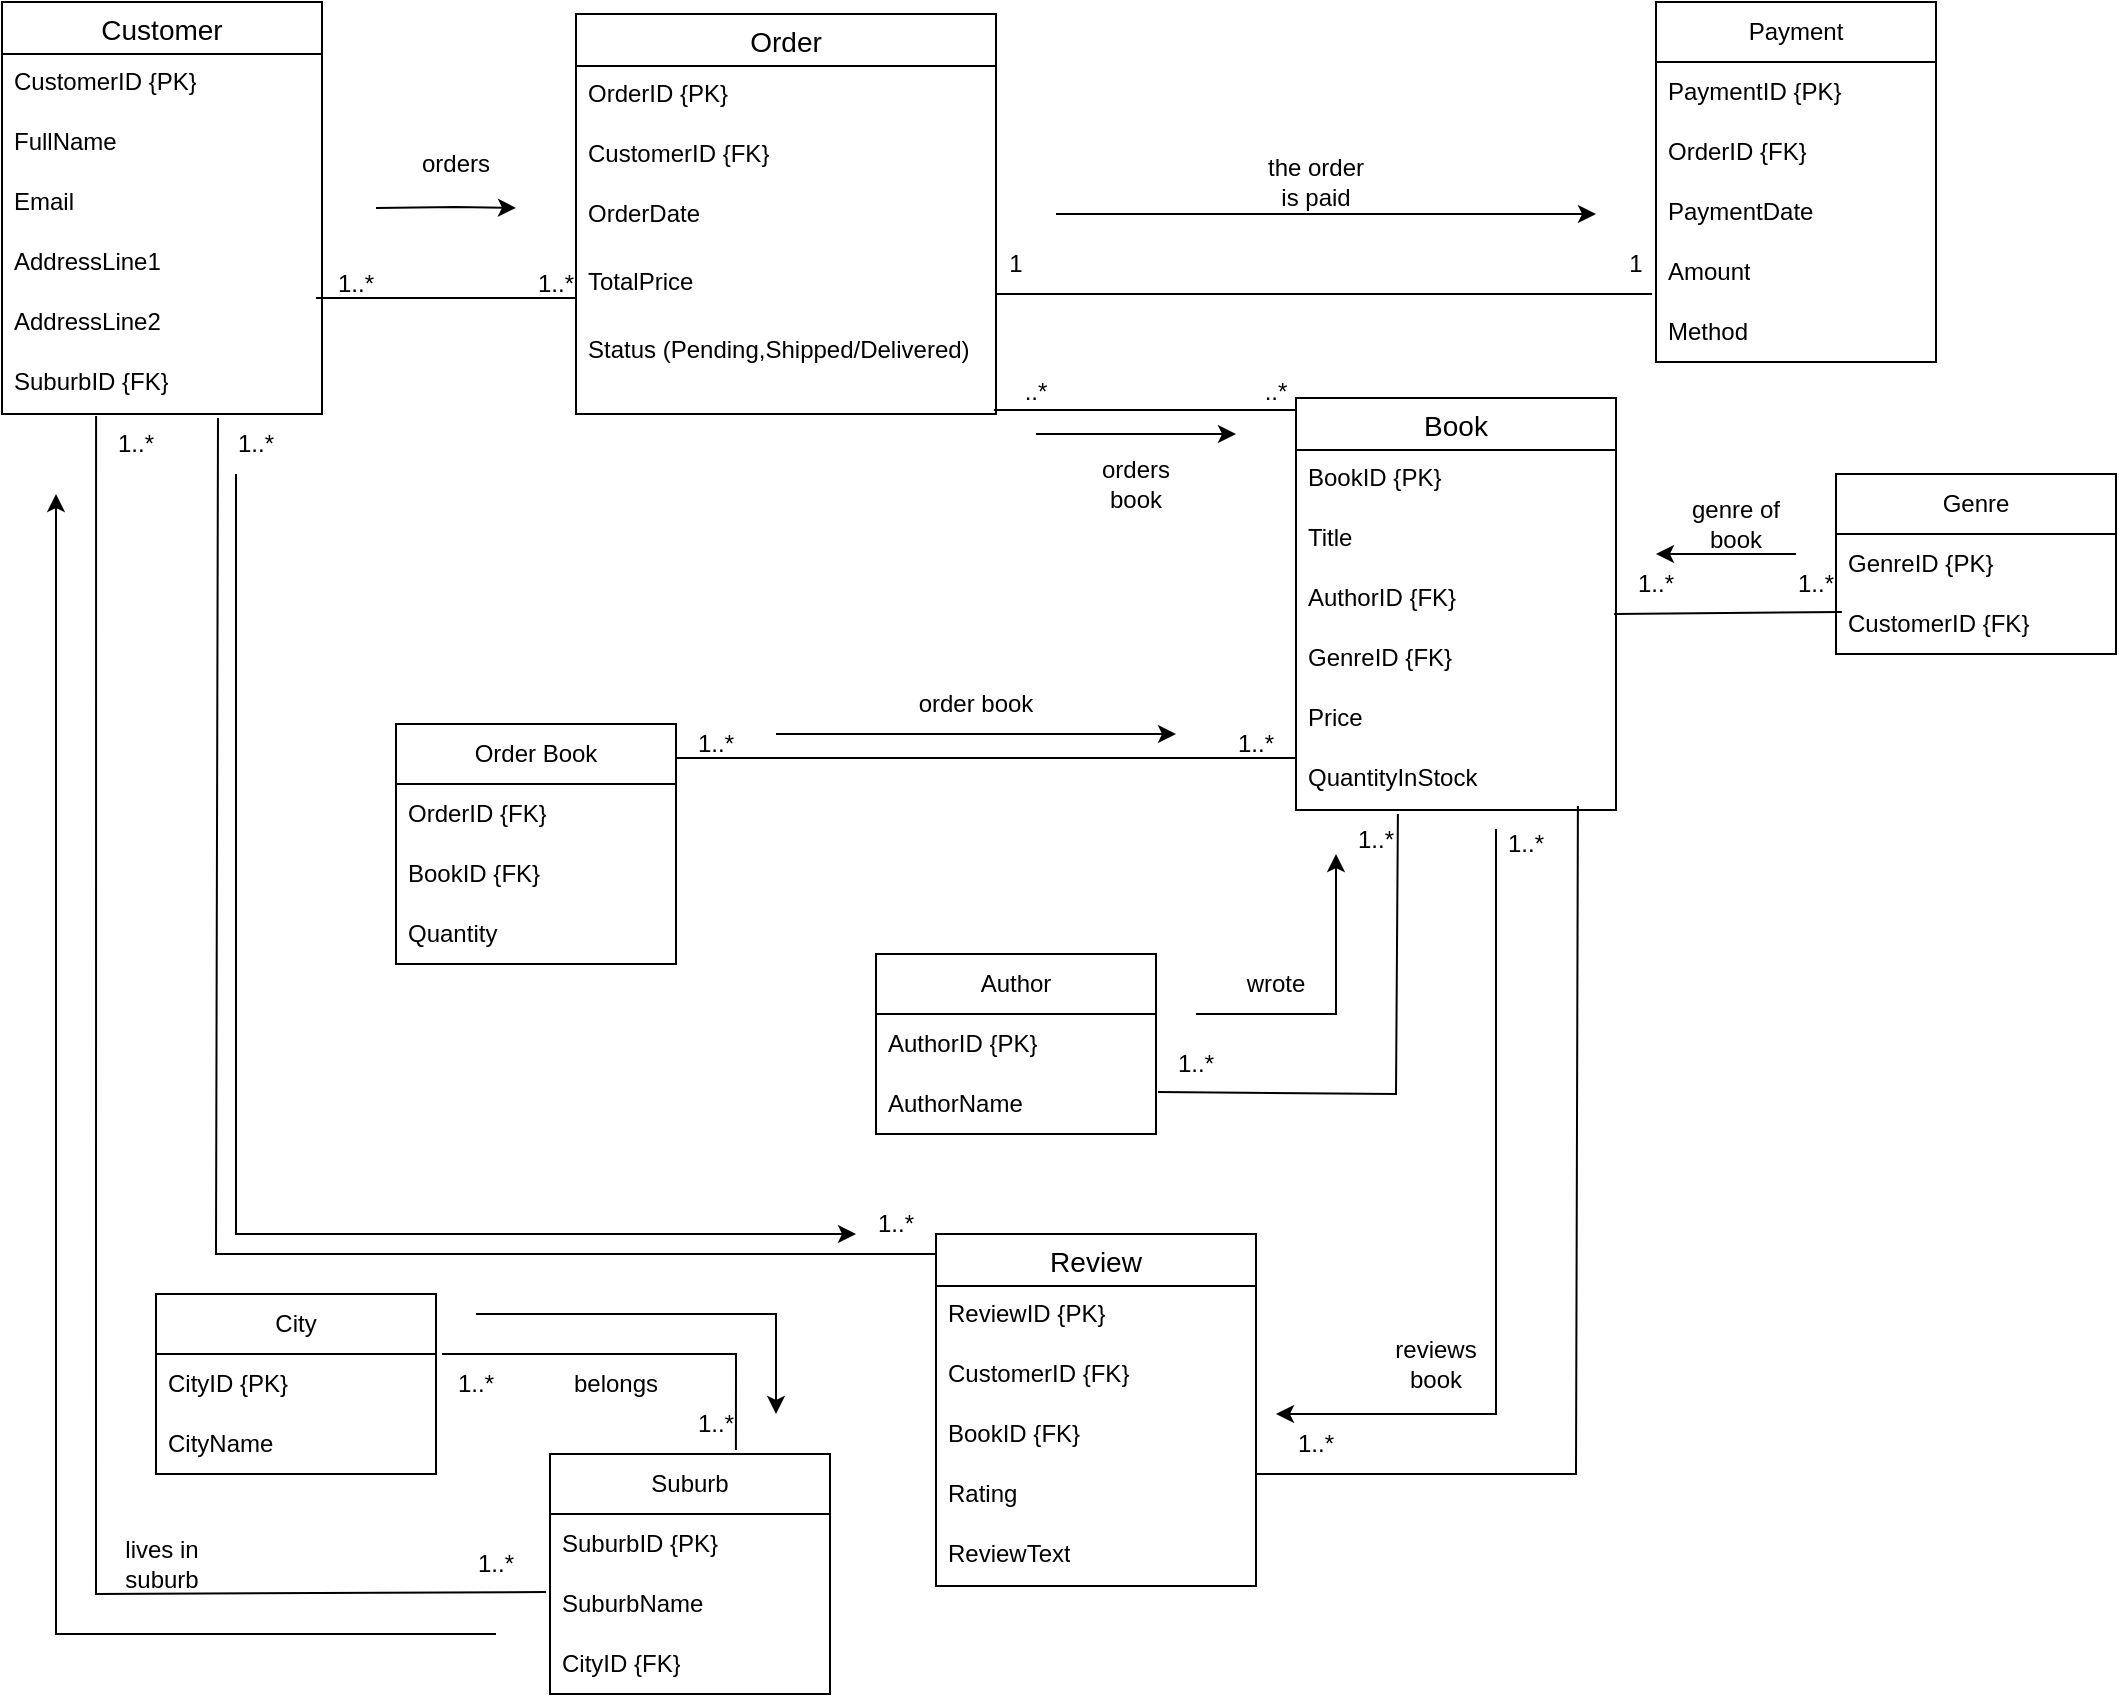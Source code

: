 <mxfile version="28.1.1">
  <diagram name="Page-1" id="CIxyzyIiB26bGik_g8cE">
    <mxGraphModel dx="1655" dy="617" grid="1" gridSize="10" guides="1" tooltips="1" connect="1" arrows="1" fold="1" page="1" pageScale="1" pageWidth="827" pageHeight="1169" math="0" shadow="0">
      <root>
        <mxCell id="0" />
        <mxCell id="1" parent="0" />
        <mxCell id="L3nYoLrdXufPc5hkxg8h-81" value="orders" style="text;html=1;align=center;verticalAlign=middle;whiteSpace=wrap;rounded=0;" parent="1" vertex="1">
          <mxGeometry x="-630" y="80" width="60" height="30" as="geometry" />
        </mxCell>
        <mxCell id="L3nYoLrdXufPc5hkxg8h-103" value="Customer" style="swimlane;fontStyle=0;childLayout=stackLayout;horizontal=1;startSize=26;horizontalStack=0;resizeParent=1;resizeParentMax=0;resizeLast=0;collapsible=1;marginBottom=0;align=center;fontSize=14;" parent="1" vertex="1">
          <mxGeometry x="-827" y="14" width="160" height="206" as="geometry" />
        </mxCell>
        <mxCell id="L3nYoLrdXufPc5hkxg8h-104" value="CustomerID {PK}" style="text;strokeColor=none;fillColor=none;spacingLeft=4;spacingRight=4;overflow=hidden;rotatable=0;points=[[0,0.5],[1,0.5]];portConstraint=eastwest;fontSize=12;whiteSpace=wrap;html=1;" parent="L3nYoLrdXufPc5hkxg8h-103" vertex="1">
          <mxGeometry y="26" width="160" height="30" as="geometry" />
        </mxCell>
        <mxCell id="L3nYoLrdXufPc5hkxg8h-105" value="FullName" style="text;strokeColor=none;fillColor=none;spacingLeft=4;spacingRight=4;overflow=hidden;rotatable=0;points=[[0,0.5],[1,0.5]];portConstraint=eastwest;fontSize=12;whiteSpace=wrap;html=1;" parent="L3nYoLrdXufPc5hkxg8h-103" vertex="1">
          <mxGeometry y="56" width="160" height="30" as="geometry" />
        </mxCell>
        <mxCell id="L3nYoLrdXufPc5hkxg8h-106" value="Email" style="text;strokeColor=none;fillColor=none;spacingLeft=4;spacingRight=4;overflow=hidden;rotatable=0;points=[[0,0.5],[1,0.5]];portConstraint=eastwest;fontSize=12;whiteSpace=wrap;html=1;" parent="L3nYoLrdXufPc5hkxg8h-103" vertex="1">
          <mxGeometry y="86" width="160" height="30" as="geometry" />
        </mxCell>
        <mxCell id="L3nYoLrdXufPc5hkxg8h-107" value="AddressLine1" style="text;strokeColor=none;fillColor=none;spacingLeft=4;spacingRight=4;overflow=hidden;rotatable=0;points=[[0,0.5],[1,0.5]];portConstraint=eastwest;fontSize=12;whiteSpace=wrap;html=1;" parent="L3nYoLrdXufPc5hkxg8h-103" vertex="1">
          <mxGeometry y="116" width="160" height="30" as="geometry" />
        </mxCell>
        <mxCell id="L3nYoLrdXufPc5hkxg8h-108" value="AddressLine2" style="text;strokeColor=none;fillColor=none;spacingLeft=4;spacingRight=4;overflow=hidden;rotatable=0;points=[[0,0.5],[1,0.5]];portConstraint=eastwest;fontSize=12;whiteSpace=wrap;html=1;" parent="L3nYoLrdXufPc5hkxg8h-103" vertex="1">
          <mxGeometry y="146" width="160" height="30" as="geometry" />
        </mxCell>
        <mxCell id="L3nYoLrdXufPc5hkxg8h-109" value="SuburbID {FK}" style="text;strokeColor=none;fillColor=none;spacingLeft=4;spacingRight=4;overflow=hidden;rotatable=0;points=[[0,0.5],[1,0.5]];portConstraint=eastwest;fontSize=12;whiteSpace=wrap;html=1;" parent="L3nYoLrdXufPc5hkxg8h-103" vertex="1">
          <mxGeometry y="176" width="160" height="30" as="geometry" />
        </mxCell>
        <mxCell id="L3nYoLrdXufPc5hkxg8h-112" value="Order" style="swimlane;fontStyle=0;childLayout=stackLayout;horizontal=1;startSize=26;horizontalStack=0;resizeParent=1;resizeParentMax=0;resizeLast=0;collapsible=1;marginBottom=0;align=center;fontSize=14;" parent="1" vertex="1">
          <mxGeometry x="-540" y="20" width="210" height="200" as="geometry" />
        </mxCell>
        <mxCell id="L3nYoLrdXufPc5hkxg8h-113" value="OrderID {PK}" style="text;strokeColor=none;fillColor=none;spacingLeft=4;spacingRight=4;overflow=hidden;rotatable=0;points=[[0,0.5],[1,0.5]];portConstraint=eastwest;fontSize=12;whiteSpace=wrap;html=1;" parent="L3nYoLrdXufPc5hkxg8h-112" vertex="1">
          <mxGeometry y="26" width="210" height="30" as="geometry" />
        </mxCell>
        <mxCell id="L3nYoLrdXufPc5hkxg8h-114" value="CustomerID {FK}" style="text;strokeColor=none;fillColor=none;spacingLeft=4;spacingRight=4;overflow=hidden;rotatable=0;points=[[0,0.5],[1,0.5]];portConstraint=eastwest;fontSize=12;whiteSpace=wrap;html=1;" parent="L3nYoLrdXufPc5hkxg8h-112" vertex="1">
          <mxGeometry y="56" width="210" height="30" as="geometry" />
        </mxCell>
        <mxCell id="L3nYoLrdXufPc5hkxg8h-115" value="OrderDate" style="text;strokeColor=none;fillColor=none;spacingLeft=4;spacingRight=4;overflow=hidden;rotatable=0;points=[[0,0.5],[1,0.5]];portConstraint=eastwest;fontSize=12;whiteSpace=wrap;html=1;" parent="L3nYoLrdXufPc5hkxg8h-112" vertex="1">
          <mxGeometry y="86" width="210" height="34" as="geometry" />
        </mxCell>
        <mxCell id="L3nYoLrdXufPc5hkxg8h-120" value="TotalPrice" style="text;strokeColor=none;fillColor=none;spacingLeft=4;spacingRight=4;overflow=hidden;rotatable=0;points=[[0,0.5],[1,0.5]];portConstraint=eastwest;fontSize=12;whiteSpace=wrap;html=1;" parent="L3nYoLrdXufPc5hkxg8h-112" vertex="1">
          <mxGeometry y="120" width="210" height="34" as="geometry" />
        </mxCell>
        <mxCell id="L3nYoLrdXufPc5hkxg8h-121" value="Status (Pending,Shipped/Delivered)" style="text;strokeColor=none;fillColor=none;spacingLeft=4;spacingRight=4;overflow=hidden;rotatable=0;points=[[0,0.5],[1,0.5]];portConstraint=eastwest;fontSize=12;whiteSpace=wrap;html=1;" parent="L3nYoLrdXufPc5hkxg8h-112" vertex="1">
          <mxGeometry y="154" width="210" height="46" as="geometry" />
        </mxCell>
        <mxCell id="L3nYoLrdXufPc5hkxg8h-130" value="Review" style="swimlane;fontStyle=0;childLayout=stackLayout;horizontal=1;startSize=26;horizontalStack=0;resizeParent=1;resizeParentMax=0;resizeLast=0;collapsible=1;marginBottom=0;align=center;fontSize=14;" parent="1" vertex="1">
          <mxGeometry x="-360" y="630" width="160" height="176" as="geometry" />
        </mxCell>
        <mxCell id="L3nYoLrdXufPc5hkxg8h-131" value="ReviewID {PK}" style="text;strokeColor=none;fillColor=none;spacingLeft=4;spacingRight=4;overflow=hidden;rotatable=0;points=[[0,0.5],[1,0.5]];portConstraint=eastwest;fontSize=12;whiteSpace=wrap;html=1;" parent="L3nYoLrdXufPc5hkxg8h-130" vertex="1">
          <mxGeometry y="26" width="160" height="30" as="geometry" />
        </mxCell>
        <mxCell id="L3nYoLrdXufPc5hkxg8h-132" value="CustomerID {FK}" style="text;strokeColor=none;fillColor=none;spacingLeft=4;spacingRight=4;overflow=hidden;rotatable=0;points=[[0,0.5],[1,0.5]];portConstraint=eastwest;fontSize=12;whiteSpace=wrap;html=1;" parent="L3nYoLrdXufPc5hkxg8h-130" vertex="1">
          <mxGeometry y="56" width="160" height="30" as="geometry" />
        </mxCell>
        <mxCell id="L3nYoLrdXufPc5hkxg8h-133" value="BookID {FK}" style="text;strokeColor=none;fillColor=none;spacingLeft=4;spacingRight=4;overflow=hidden;rotatable=0;points=[[0,0.5],[1,0.5]];portConstraint=eastwest;fontSize=12;whiteSpace=wrap;html=1;" parent="L3nYoLrdXufPc5hkxg8h-130" vertex="1">
          <mxGeometry y="86" width="160" height="30" as="geometry" />
        </mxCell>
        <mxCell id="L3nYoLrdXufPc5hkxg8h-134" value="Rating" style="text;strokeColor=none;fillColor=none;spacingLeft=4;spacingRight=4;overflow=hidden;rotatable=0;points=[[0,0.5],[1,0.5]];portConstraint=eastwest;fontSize=12;whiteSpace=wrap;html=1;" parent="L3nYoLrdXufPc5hkxg8h-130" vertex="1">
          <mxGeometry y="116" width="160" height="30" as="geometry" />
        </mxCell>
        <mxCell id="L3nYoLrdXufPc5hkxg8h-135" value="ReviewText" style="text;strokeColor=none;fillColor=none;spacingLeft=4;spacingRight=4;overflow=hidden;rotatable=0;points=[[0,0.5],[1,0.5]];portConstraint=eastwest;fontSize=12;whiteSpace=wrap;html=1;" parent="L3nYoLrdXufPc5hkxg8h-130" vertex="1">
          <mxGeometry y="146" width="160" height="30" as="geometry" />
        </mxCell>
        <mxCell id="L3nYoLrdXufPc5hkxg8h-136" value="Book" style="swimlane;fontStyle=0;childLayout=stackLayout;horizontal=1;startSize=26;horizontalStack=0;resizeParent=1;resizeParentMax=0;resizeLast=0;collapsible=1;marginBottom=0;align=center;fontSize=14;" parent="1" vertex="1">
          <mxGeometry x="-180" y="212" width="160" height="206" as="geometry" />
        </mxCell>
        <mxCell id="L3nYoLrdXufPc5hkxg8h-137" value="BookID {PK}" style="text;strokeColor=none;fillColor=none;spacingLeft=4;spacingRight=4;overflow=hidden;rotatable=0;points=[[0,0.5],[1,0.5]];portConstraint=eastwest;fontSize=12;whiteSpace=wrap;html=1;" parent="L3nYoLrdXufPc5hkxg8h-136" vertex="1">
          <mxGeometry y="26" width="160" height="30" as="geometry" />
        </mxCell>
        <mxCell id="L3nYoLrdXufPc5hkxg8h-138" value="Title" style="text;strokeColor=none;fillColor=none;spacingLeft=4;spacingRight=4;overflow=hidden;rotatable=0;points=[[0,0.5],[1,0.5]];portConstraint=eastwest;fontSize=12;whiteSpace=wrap;html=1;" parent="L3nYoLrdXufPc5hkxg8h-136" vertex="1">
          <mxGeometry y="56" width="160" height="30" as="geometry" />
        </mxCell>
        <mxCell id="L3nYoLrdXufPc5hkxg8h-139" value="AuthorID {FK}" style="text;strokeColor=none;fillColor=none;spacingLeft=4;spacingRight=4;overflow=hidden;rotatable=0;points=[[0,0.5],[1,0.5]];portConstraint=eastwest;fontSize=12;whiteSpace=wrap;html=1;" parent="L3nYoLrdXufPc5hkxg8h-136" vertex="1">
          <mxGeometry y="86" width="160" height="30" as="geometry" />
        </mxCell>
        <mxCell id="L3nYoLrdXufPc5hkxg8h-140" value="GenreID {FK}" style="text;strokeColor=none;fillColor=none;spacingLeft=4;spacingRight=4;overflow=hidden;rotatable=0;points=[[0,0.5],[1,0.5]];portConstraint=eastwest;fontSize=12;whiteSpace=wrap;html=1;" parent="L3nYoLrdXufPc5hkxg8h-136" vertex="1">
          <mxGeometry y="116" width="160" height="30" as="geometry" />
        </mxCell>
        <mxCell id="L3nYoLrdXufPc5hkxg8h-141" value="Price" style="text;strokeColor=none;fillColor=none;spacingLeft=4;spacingRight=4;overflow=hidden;rotatable=0;points=[[0,0.5],[1,0.5]];portConstraint=eastwest;fontSize=12;whiteSpace=wrap;html=1;" parent="L3nYoLrdXufPc5hkxg8h-136" vertex="1">
          <mxGeometry y="146" width="160" height="30" as="geometry" />
        </mxCell>
        <mxCell id="L3nYoLrdXufPc5hkxg8h-142" value="QuantityInStock" style="text;strokeColor=none;fillColor=none;spacingLeft=4;spacingRight=4;overflow=hidden;rotatable=0;points=[[0,0.5],[1,0.5]];portConstraint=eastwest;fontSize=12;whiteSpace=wrap;html=1;" parent="L3nYoLrdXufPc5hkxg8h-136" vertex="1">
          <mxGeometry y="176" width="160" height="30" as="geometry" />
        </mxCell>
        <mxCell id="L3nYoLrdXufPc5hkxg8h-145" value="Author" style="swimlane;fontStyle=0;childLayout=stackLayout;horizontal=1;startSize=30;horizontalStack=0;resizeParent=1;resizeParentMax=0;resizeLast=0;collapsible=1;marginBottom=0;whiteSpace=wrap;html=1;" parent="1" vertex="1">
          <mxGeometry x="-390" y="490" width="140" height="90" as="geometry" />
        </mxCell>
        <mxCell id="L3nYoLrdXufPc5hkxg8h-146" value="AuthorID {PK}" style="text;strokeColor=none;fillColor=none;align=left;verticalAlign=middle;spacingLeft=4;spacingRight=4;overflow=hidden;points=[[0,0.5],[1,0.5]];portConstraint=eastwest;rotatable=0;whiteSpace=wrap;html=1;" parent="L3nYoLrdXufPc5hkxg8h-145" vertex="1">
          <mxGeometry y="30" width="140" height="30" as="geometry" />
        </mxCell>
        <mxCell id="L3nYoLrdXufPc5hkxg8h-147" value="AuthorName" style="text;strokeColor=none;fillColor=none;align=left;verticalAlign=middle;spacingLeft=4;spacingRight=4;overflow=hidden;points=[[0,0.5],[1,0.5]];portConstraint=eastwest;rotatable=0;whiteSpace=wrap;html=1;" parent="L3nYoLrdXufPc5hkxg8h-145" vertex="1">
          <mxGeometry y="60" width="140" height="30" as="geometry" />
        </mxCell>
        <mxCell id="L3nYoLrdXufPc5hkxg8h-149" value="" style="endArrow=classic;html=1;rounded=0;" parent="1" edge="1">
          <mxGeometry width="50" height="50" relative="1" as="geometry">
            <mxPoint x="-230" y="520" as="sourcePoint" />
            <mxPoint x="-160" y="440" as="targetPoint" />
            <Array as="points">
              <mxPoint x="-160" y="520" />
            </Array>
          </mxGeometry>
        </mxCell>
        <mxCell id="L3nYoLrdXufPc5hkxg8h-152" value="Payment" style="swimlane;fontStyle=0;childLayout=stackLayout;horizontal=1;startSize=30;horizontalStack=0;resizeParent=1;resizeParentMax=0;resizeLast=0;collapsible=1;marginBottom=0;whiteSpace=wrap;html=1;" parent="1" vertex="1">
          <mxGeometry y="14" width="140" height="180" as="geometry" />
        </mxCell>
        <mxCell id="L3nYoLrdXufPc5hkxg8h-153" value="PaymentID {PK}" style="text;strokeColor=none;fillColor=none;align=left;verticalAlign=middle;spacingLeft=4;spacingRight=4;overflow=hidden;points=[[0,0.5],[1,0.5]];portConstraint=eastwest;rotatable=0;whiteSpace=wrap;html=1;" parent="L3nYoLrdXufPc5hkxg8h-152" vertex="1">
          <mxGeometry y="30" width="140" height="30" as="geometry" />
        </mxCell>
        <mxCell id="L3nYoLrdXufPc5hkxg8h-154" value="OrderID {FK}" style="text;strokeColor=none;fillColor=none;align=left;verticalAlign=middle;spacingLeft=4;spacingRight=4;overflow=hidden;points=[[0,0.5],[1,0.5]];portConstraint=eastwest;rotatable=0;whiteSpace=wrap;html=1;" parent="L3nYoLrdXufPc5hkxg8h-152" vertex="1">
          <mxGeometry y="60" width="140" height="30" as="geometry" />
        </mxCell>
        <mxCell id="L3nYoLrdXufPc5hkxg8h-155" value="PaymentDate" style="text;strokeColor=none;fillColor=none;align=left;verticalAlign=middle;spacingLeft=4;spacingRight=4;overflow=hidden;points=[[0,0.5],[1,0.5]];portConstraint=eastwest;rotatable=0;whiteSpace=wrap;html=1;" parent="L3nYoLrdXufPc5hkxg8h-152" vertex="1">
          <mxGeometry y="90" width="140" height="30" as="geometry" />
        </mxCell>
        <mxCell id="L3nYoLrdXufPc5hkxg8h-156" value="Amount" style="text;strokeColor=none;fillColor=none;align=left;verticalAlign=middle;spacingLeft=4;spacingRight=4;overflow=hidden;points=[[0,0.5],[1,0.5]];portConstraint=eastwest;rotatable=0;whiteSpace=wrap;html=1;" parent="L3nYoLrdXufPc5hkxg8h-152" vertex="1">
          <mxGeometry y="120" width="140" height="30" as="geometry" />
        </mxCell>
        <mxCell id="L3nYoLrdXufPc5hkxg8h-157" value="Method" style="text;strokeColor=none;fillColor=none;align=left;verticalAlign=middle;spacingLeft=4;spacingRight=4;overflow=hidden;points=[[0,0.5],[1,0.5]];portConstraint=eastwest;rotatable=0;whiteSpace=wrap;html=1;" parent="L3nYoLrdXufPc5hkxg8h-152" vertex="1">
          <mxGeometry y="150" width="140" height="30" as="geometry" />
        </mxCell>
        <mxCell id="L3nYoLrdXufPc5hkxg8h-159" value="the order&lt;div&gt;is paid&lt;/div&gt;" style="text;html=1;align=center;verticalAlign=middle;whiteSpace=wrap;rounded=0;" parent="1" vertex="1">
          <mxGeometry x="-200" y="89" width="60" height="30" as="geometry" />
        </mxCell>
        <mxCell id="L3nYoLrdXufPc5hkxg8h-162" value="" style="endArrow=classic;html=1;rounded=0;" parent="1" edge="1">
          <mxGeometry width="50" height="50" relative="1" as="geometry">
            <mxPoint x="-80" y="427.5" as="sourcePoint" />
            <mxPoint x="-190" y="720" as="targetPoint" />
            <Array as="points">
              <mxPoint x="-80" y="720" />
            </Array>
          </mxGeometry>
        </mxCell>
        <mxCell id="L3nYoLrdXufPc5hkxg8h-164" value="wrote" style="text;html=1;align=center;verticalAlign=middle;whiteSpace=wrap;rounded=0;" parent="1" vertex="1">
          <mxGeometry x="-220" y="490" width="60" height="30" as="geometry" />
        </mxCell>
        <mxCell id="L3nYoLrdXufPc5hkxg8h-181" value="City" style="swimlane;fontStyle=0;childLayout=stackLayout;horizontal=1;startSize=30;horizontalStack=0;resizeParent=1;resizeParentMax=0;resizeLast=0;collapsible=1;marginBottom=0;whiteSpace=wrap;html=1;" parent="1" vertex="1">
          <mxGeometry x="-750" y="660" width="140" height="90" as="geometry" />
        </mxCell>
        <mxCell id="L3nYoLrdXufPc5hkxg8h-182" value="CityID {PK}" style="text;strokeColor=none;fillColor=none;align=left;verticalAlign=middle;spacingLeft=4;spacingRight=4;overflow=hidden;points=[[0,0.5],[1,0.5]];portConstraint=eastwest;rotatable=0;whiteSpace=wrap;html=1;" parent="L3nYoLrdXufPc5hkxg8h-181" vertex="1">
          <mxGeometry y="30" width="140" height="30" as="geometry" />
        </mxCell>
        <mxCell id="L3nYoLrdXufPc5hkxg8h-183" value="CityName" style="text;strokeColor=none;fillColor=none;align=left;verticalAlign=middle;spacingLeft=4;spacingRight=4;overflow=hidden;points=[[0,0.5],[1,0.5]];portConstraint=eastwest;rotatable=0;whiteSpace=wrap;html=1;" parent="L3nYoLrdXufPc5hkxg8h-181" vertex="1">
          <mxGeometry y="60" width="140" height="30" as="geometry" />
        </mxCell>
        <mxCell id="L3nYoLrdXufPc5hkxg8h-185" value="Suburb" style="swimlane;fontStyle=0;childLayout=stackLayout;horizontal=1;startSize=30;horizontalStack=0;resizeParent=1;resizeParentMax=0;resizeLast=0;collapsible=1;marginBottom=0;whiteSpace=wrap;html=1;" parent="1" vertex="1">
          <mxGeometry x="-553" y="740" width="140" height="120" as="geometry" />
        </mxCell>
        <mxCell id="L3nYoLrdXufPc5hkxg8h-186" value="SuburbID {PK}" style="text;strokeColor=none;fillColor=none;align=left;verticalAlign=middle;spacingLeft=4;spacingRight=4;overflow=hidden;points=[[0,0.5],[1,0.5]];portConstraint=eastwest;rotatable=0;whiteSpace=wrap;html=1;" parent="L3nYoLrdXufPc5hkxg8h-185" vertex="1">
          <mxGeometry y="30" width="140" height="30" as="geometry" />
        </mxCell>
        <mxCell id="L3nYoLrdXufPc5hkxg8h-187" value="SuburbName" style="text;strokeColor=none;fillColor=none;align=left;verticalAlign=middle;spacingLeft=4;spacingRight=4;overflow=hidden;points=[[0,0.5],[1,0.5]];portConstraint=eastwest;rotatable=0;whiteSpace=wrap;html=1;" parent="L3nYoLrdXufPc5hkxg8h-185" vertex="1">
          <mxGeometry y="60" width="140" height="30" as="geometry" />
        </mxCell>
        <mxCell id="L3nYoLrdXufPc5hkxg8h-188" value="CityID {FK}" style="text;strokeColor=none;fillColor=none;align=left;verticalAlign=middle;spacingLeft=4;spacingRight=4;overflow=hidden;points=[[0,0.5],[1,0.5]];portConstraint=eastwest;rotatable=0;whiteSpace=wrap;html=1;" parent="L3nYoLrdXufPc5hkxg8h-185" vertex="1">
          <mxGeometry y="90" width="140" height="30" as="geometry" />
        </mxCell>
        <mxCell id="L3nYoLrdXufPc5hkxg8h-191" value="" style="endArrow=classic;html=1;rounded=0;" parent="1" edge="1">
          <mxGeometry relative="1" as="geometry">
            <mxPoint x="-640" y="117" as="sourcePoint" />
            <mxPoint x="-570" y="117" as="targetPoint" />
            <Array as="points">
              <mxPoint x="-600" y="116.5" />
            </Array>
          </mxGeometry>
        </mxCell>
        <mxCell id="L3nYoLrdXufPc5hkxg8h-192" value="" style="endArrow=classic;html=1;rounded=0;" parent="1" edge="1">
          <mxGeometry width="50" height="50" relative="1" as="geometry">
            <mxPoint x="-300" y="120" as="sourcePoint" />
            <mxPoint x="-30" y="120" as="targetPoint" />
            <Array as="points">
              <mxPoint x="-250" y="120" />
            </Array>
          </mxGeometry>
        </mxCell>
        <mxCell id="L3nYoLrdXufPc5hkxg8h-195" value="1..*" style="text;html=1;align=center;verticalAlign=middle;whiteSpace=wrap;rounded=0;" parent="1" vertex="1">
          <mxGeometry x="-680" y="140" width="60" height="30" as="geometry" />
        </mxCell>
        <mxCell id="L3nYoLrdXufPc5hkxg8h-196" value="1..*" style="text;html=1;align=center;verticalAlign=middle;whiteSpace=wrap;rounded=0;" parent="1" vertex="1">
          <mxGeometry x="-580" y="140" width="60" height="30" as="geometry" />
        </mxCell>
        <mxCell id="L3nYoLrdXufPc5hkxg8h-199" value="1" style="text;html=1;align=center;verticalAlign=middle;whiteSpace=wrap;rounded=0;" parent="1" vertex="1">
          <mxGeometry x="-350" y="130" width="60" height="30" as="geometry" />
        </mxCell>
        <mxCell id="L3nYoLrdXufPc5hkxg8h-206" value="..*" style="text;html=1;align=center;verticalAlign=middle;whiteSpace=wrap;rounded=0;" parent="1" vertex="1">
          <mxGeometry x="-220" y="194" width="60" height="30" as="geometry" />
        </mxCell>
        <mxCell id="L3nYoLrdXufPc5hkxg8h-209" value="1..*" style="text;html=1;align=center;verticalAlign=middle;whiteSpace=wrap;rounded=0;" parent="1" vertex="1">
          <mxGeometry x="-140" y="420" width="150" height="30" as="geometry" />
        </mxCell>
        <mxCell id="L3nYoLrdXufPc5hkxg8h-211" value="1..*" style="text;html=1;align=center;verticalAlign=middle;whiteSpace=wrap;rounded=0;" parent="1" vertex="1">
          <mxGeometry x="-200" y="720" width="60" height="30" as="geometry" />
        </mxCell>
        <mxCell id="L3nYoLrdXufPc5hkxg8h-213" value="1..*" style="text;html=1;align=center;verticalAlign=middle;whiteSpace=wrap;rounded=0;" parent="1" vertex="1">
          <mxGeometry x="-610" y="780" width="60" height="30" as="geometry" />
        </mxCell>
        <mxCell id="L3nYoLrdXufPc5hkxg8h-214" value="1..*" style="text;html=1;align=center;verticalAlign=middle;whiteSpace=wrap;rounded=0;" parent="1" vertex="1">
          <mxGeometry x="-260" y="530" width="60" height="30" as="geometry" />
        </mxCell>
        <mxCell id="L3nYoLrdXufPc5hkxg8h-215" value="1..*" style="text;html=1;align=center;verticalAlign=middle;whiteSpace=wrap;rounded=0;" parent="1" vertex="1">
          <mxGeometry x="-170" y="418" width="60" height="30" as="geometry" />
        </mxCell>
        <mxCell id="gQ4FADDvWVdpD4EwmHXa-5" value="" style="endArrow=none;html=1;rounded=0;entryX=-0.014;entryY=0.867;entryDx=0;entryDy=0;entryPerimeter=0;" parent="1" target="L3nYoLrdXufPc5hkxg8h-156" edge="1">
          <mxGeometry width="50" height="50" relative="1" as="geometry">
            <mxPoint x="-330" y="160" as="sourcePoint" />
            <mxPoint x="-174" y="160" as="targetPoint" />
          </mxGeometry>
        </mxCell>
        <mxCell id="gQ4FADDvWVdpD4EwmHXa-6" value="1" style="text;html=1;align=center;verticalAlign=middle;whiteSpace=wrap;rounded=0;" parent="1" vertex="1">
          <mxGeometry x="-40" y="130" width="60" height="30" as="geometry" />
        </mxCell>
        <mxCell id="gQ4FADDvWVdpD4EwmHXa-7" value="" style="endArrow=none;html=1;rounded=0;" parent="1" edge="1">
          <mxGeometry width="50" height="50" relative="1" as="geometry">
            <mxPoint x="-670" y="162" as="sourcePoint" />
            <mxPoint x="-540" y="162" as="targetPoint" />
          </mxGeometry>
        </mxCell>
        <mxCell id="gQ4FADDvWVdpD4EwmHXa-8" value="" style="endArrow=classic;html=1;rounded=0;" parent="1" edge="1">
          <mxGeometry width="50" height="50" relative="1" as="geometry">
            <mxPoint x="-580" y="830" as="sourcePoint" />
            <mxPoint x="-800" y="260" as="targetPoint" />
            <Array as="points">
              <mxPoint x="-800" y="830" />
            </Array>
          </mxGeometry>
        </mxCell>
        <mxCell id="gQ4FADDvWVdpD4EwmHXa-9" value="" style="endArrow=none;html=1;rounded=0;exitX=0.294;exitY=1.033;exitDx=0;exitDy=0;exitPerimeter=0;entryX=-0.014;entryY=0.3;entryDx=0;entryDy=0;entryPerimeter=0;" parent="1" source="L3nYoLrdXufPc5hkxg8h-109" target="L3nYoLrdXufPc5hkxg8h-187" edge="1">
          <mxGeometry width="50" height="50" relative="1" as="geometry">
            <mxPoint x="-730" y="410" as="sourcePoint" />
            <mxPoint x="-580" y="810" as="targetPoint" />
            <Array as="points">
              <mxPoint x="-780" y="810" />
            </Array>
          </mxGeometry>
        </mxCell>
        <mxCell id="gQ4FADDvWVdpD4EwmHXa-10" value="1..*" style="text;html=1;align=center;verticalAlign=middle;whiteSpace=wrap;rounded=0;" parent="1" vertex="1">
          <mxGeometry x="-790" y="220" width="60" height="30" as="geometry" />
        </mxCell>
        <mxCell id="gQ4FADDvWVdpD4EwmHXa-13" value="" style="endArrow=none;html=1;rounded=0;entryX=0.664;entryY=-0.017;entryDx=0;entryDy=0;entryPerimeter=0;" parent="1" target="L3nYoLrdXufPc5hkxg8h-185" edge="1">
          <mxGeometry width="50" height="50" relative="1" as="geometry">
            <mxPoint x="-607" y="690" as="sourcePoint" />
            <mxPoint x="-460" y="730" as="targetPoint" />
            <Array as="points">
              <mxPoint x="-460" y="690" />
            </Array>
          </mxGeometry>
        </mxCell>
        <mxCell id="gQ4FADDvWVdpD4EwmHXa-15" value="" style="endArrow=classic;html=1;rounded=0;" parent="1" edge="1">
          <mxGeometry width="50" height="50" relative="1" as="geometry">
            <mxPoint x="-590" y="670" as="sourcePoint" />
            <mxPoint x="-440" y="720" as="targetPoint" />
            <Array as="points">
              <mxPoint x="-440" y="670" />
            </Array>
          </mxGeometry>
        </mxCell>
        <mxCell id="gQ4FADDvWVdpD4EwmHXa-16" value="belongs" style="text;html=1;align=center;verticalAlign=middle;whiteSpace=wrap;rounded=0;" parent="1" vertex="1">
          <mxGeometry x="-550" y="690" width="60" height="30" as="geometry" />
        </mxCell>
        <mxCell id="gQ4FADDvWVdpD4EwmHXa-17" value="lives in suburb" style="text;html=1;align=center;verticalAlign=middle;whiteSpace=wrap;rounded=0;" parent="1" vertex="1">
          <mxGeometry x="-777" y="780" width="60" height="30" as="geometry" />
        </mxCell>
        <mxCell id="gQ4FADDvWVdpD4EwmHXa-18" value="1..*" style="text;html=1;align=center;verticalAlign=middle;whiteSpace=wrap;rounded=0;" parent="1" vertex="1">
          <mxGeometry x="-620" y="690" width="60" height="30" as="geometry" />
        </mxCell>
        <mxCell id="gQ4FADDvWVdpD4EwmHXa-19" value="1..*" style="text;html=1;align=center;verticalAlign=middle;whiteSpace=wrap;rounded=0;" parent="1" vertex="1">
          <mxGeometry x="-500" y="710" width="60" height="30" as="geometry" />
        </mxCell>
        <mxCell id="gQ4FADDvWVdpD4EwmHXa-20" value="" style="endArrow=none;html=1;rounded=0;entryX=0;entryY=0.057;entryDx=0;entryDy=0;entryPerimeter=0;exitX=0.675;exitY=1.067;exitDx=0;exitDy=0;exitPerimeter=0;" parent="1" source="L3nYoLrdXufPc5hkxg8h-109" target="L3nYoLrdXufPc5hkxg8h-130" edge="1">
          <mxGeometry width="50" height="50" relative="1" as="geometry">
            <mxPoint x="-720" y="230" as="sourcePoint" />
            <mxPoint x="-390" y="670" as="targetPoint" />
            <Array as="points">
              <mxPoint x="-720" y="640" />
            </Array>
          </mxGeometry>
        </mxCell>
        <mxCell id="gQ4FADDvWVdpD4EwmHXa-21" value="" style="endArrow=classic;html=1;rounded=0;" parent="1" edge="1">
          <mxGeometry width="50" height="50" relative="1" as="geometry">
            <mxPoint x="-710" y="250" as="sourcePoint" />
            <mxPoint x="-400" y="630" as="targetPoint" />
            <Array as="points">
              <mxPoint x="-710" y="630" />
            </Array>
          </mxGeometry>
        </mxCell>
        <mxCell id="gQ4FADDvWVdpD4EwmHXa-22" value="1..*" style="text;html=1;align=center;verticalAlign=middle;whiteSpace=wrap;rounded=0;" parent="1" vertex="1">
          <mxGeometry x="-730" y="220" width="60" height="30" as="geometry" />
        </mxCell>
        <mxCell id="gQ4FADDvWVdpD4EwmHXa-23" value="1..*" style="text;html=1;align=center;verticalAlign=middle;whiteSpace=wrap;rounded=0;" parent="1" vertex="1">
          <mxGeometry x="-410" y="610" width="60" height="30" as="geometry" />
        </mxCell>
        <mxCell id="gQ4FADDvWVdpD4EwmHXa-24" value="Genre" style="swimlane;fontStyle=0;childLayout=stackLayout;horizontal=1;startSize=30;horizontalStack=0;resizeParent=1;resizeParentMax=0;resizeLast=0;collapsible=1;marginBottom=0;whiteSpace=wrap;html=1;" parent="1" vertex="1">
          <mxGeometry x="90" y="250" width="140" height="90" as="geometry" />
        </mxCell>
        <mxCell id="gQ4FADDvWVdpD4EwmHXa-25" value="GenreID {PK}" style="text;strokeColor=none;fillColor=none;align=left;verticalAlign=middle;spacingLeft=4;spacingRight=4;overflow=hidden;points=[[0,0.5],[1,0.5]];portConstraint=eastwest;rotatable=0;whiteSpace=wrap;html=1;" parent="gQ4FADDvWVdpD4EwmHXa-24" vertex="1">
          <mxGeometry y="30" width="140" height="30" as="geometry" />
        </mxCell>
        <mxCell id="gQ4FADDvWVdpD4EwmHXa-26" value="CustomerID {FK}" style="text;strokeColor=none;fillColor=none;align=left;verticalAlign=middle;spacingLeft=4;spacingRight=4;overflow=hidden;points=[[0,0.5],[1,0.5]];portConstraint=eastwest;rotatable=0;whiteSpace=wrap;html=1;" parent="gQ4FADDvWVdpD4EwmHXa-24" vertex="1">
          <mxGeometry y="60" width="140" height="30" as="geometry" />
        </mxCell>
        <mxCell id="gQ4FADDvWVdpD4EwmHXa-27" value="reviews book" style="text;html=1;align=center;verticalAlign=middle;whiteSpace=wrap;rounded=0;" parent="1" vertex="1">
          <mxGeometry x="-140" y="680" width="60" height="30" as="geometry" />
        </mxCell>
        <mxCell id="gQ4FADDvWVdpD4EwmHXa-28" value="" style="endArrow=none;html=1;rounded=0;exitX=0.673;exitY=-0.133;exitDx=0;exitDy=0;exitPerimeter=0;entryX=0;entryY=1;entryDx=0;entryDy=0;" parent="1" source="L3nYoLrdXufPc5hkxg8h-209" target="L3nYoLrdXufPc5hkxg8h-211" edge="1">
          <mxGeometry width="50" height="50" relative="1" as="geometry">
            <mxPoint x="-50" y="410" as="sourcePoint" />
            <mxPoint x="-150" y="830" as="targetPoint" />
            <Array as="points">
              <mxPoint x="-40" y="750" />
            </Array>
          </mxGeometry>
        </mxCell>
        <mxCell id="gQ4FADDvWVdpD4EwmHXa-29" value="" style="endArrow=classic;html=1;rounded=0;" parent="1" edge="1">
          <mxGeometry width="50" height="50" relative="1" as="geometry">
            <mxPoint x="70" y="290" as="sourcePoint" />
            <mxPoint y="290" as="targetPoint" />
            <Array as="points">
              <mxPoint x="20" y="290" />
            </Array>
          </mxGeometry>
        </mxCell>
        <mxCell id="gQ4FADDvWVdpD4EwmHXa-30" value="" style="endArrow=none;html=1;rounded=0;entryX=0.994;entryY=0.733;entryDx=0;entryDy=0;entryPerimeter=0;exitX=0.021;exitY=0.3;exitDx=0;exitDy=0;exitPerimeter=0;" parent="1" source="gQ4FADDvWVdpD4EwmHXa-26" target="L3nYoLrdXufPc5hkxg8h-139" edge="1">
          <mxGeometry width="50" height="50" relative="1" as="geometry">
            <mxPoint x="62" y="318" as="sourcePoint" />
            <mxPoint x="-10" y="360" as="targetPoint" />
          </mxGeometry>
        </mxCell>
        <mxCell id="gQ4FADDvWVdpD4EwmHXa-31" value="" style="endArrow=none;html=1;rounded=0;entryX=0.073;entryY=0;entryDx=0;entryDy=0;entryPerimeter=0;exitX=1.007;exitY=0.3;exitDx=0;exitDy=0;exitPerimeter=0;" parent="1" source="L3nYoLrdXufPc5hkxg8h-147" target="L3nYoLrdXufPc5hkxg8h-209" edge="1">
          <mxGeometry width="50" height="50" relative="1" as="geometry">
            <mxPoint x="-350" y="380" as="sourcePoint" />
            <mxPoint x="-300" y="330" as="targetPoint" />
            <Array as="points">
              <mxPoint x="-130" y="560" />
            </Array>
          </mxGeometry>
        </mxCell>
        <mxCell id="gQ4FADDvWVdpD4EwmHXa-32" value="1..*" style="text;html=1;align=center;verticalAlign=middle;whiteSpace=wrap;rounded=0;" parent="1" vertex="1">
          <mxGeometry x="50" y="290" width="60" height="30" as="geometry" />
        </mxCell>
        <mxCell id="gQ4FADDvWVdpD4EwmHXa-33" value="1..*" style="text;html=1;align=center;verticalAlign=middle;whiteSpace=wrap;rounded=0;" parent="1" vertex="1">
          <mxGeometry x="-30" y="290" width="60" height="30" as="geometry" />
        </mxCell>
        <mxCell id="gQ4FADDvWVdpD4EwmHXa-34" value="genre of book" style="text;html=1;align=center;verticalAlign=middle;whiteSpace=wrap;rounded=0;" parent="1" vertex="1">
          <mxGeometry x="10" y="260" width="60" height="30" as="geometry" />
        </mxCell>
        <mxCell id="gQ4FADDvWVdpD4EwmHXa-36" value="" style="endArrow=none;html=1;rounded=0;exitX=0.995;exitY=0.957;exitDx=0;exitDy=0;exitPerimeter=0;" parent="1" source="L3nYoLrdXufPc5hkxg8h-121" edge="1">
          <mxGeometry width="50" height="50" relative="1" as="geometry">
            <mxPoint x="-320" y="220" as="sourcePoint" />
            <mxPoint x="-180" y="218" as="targetPoint" />
          </mxGeometry>
        </mxCell>
        <mxCell id="gQ4FADDvWVdpD4EwmHXa-37" value="" style="endArrow=classic;html=1;rounded=0;" parent="1" edge="1">
          <mxGeometry width="50" height="50" relative="1" as="geometry">
            <mxPoint x="-310" y="230" as="sourcePoint" />
            <mxPoint x="-210" y="230" as="targetPoint" />
            <Array as="points">
              <mxPoint x="-260" y="230" />
            </Array>
          </mxGeometry>
        </mxCell>
        <mxCell id="gQ4FADDvWVdpD4EwmHXa-38" value="orders book" style="text;html=1;align=center;verticalAlign=middle;whiteSpace=wrap;rounded=0;" parent="1" vertex="1">
          <mxGeometry x="-290" y="240" width="60" height="30" as="geometry" />
        </mxCell>
        <mxCell id="gQ4FADDvWVdpD4EwmHXa-39" value="..*" style="text;html=1;align=center;verticalAlign=middle;whiteSpace=wrap;rounded=0;" parent="1" vertex="1">
          <mxGeometry x="-340" y="194" width="60" height="30" as="geometry" />
        </mxCell>
        <mxCell id="gQ4FADDvWVdpD4EwmHXa-40" value="Order Book" style="swimlane;fontStyle=0;childLayout=stackLayout;horizontal=1;startSize=30;horizontalStack=0;resizeParent=1;resizeParentMax=0;resizeLast=0;collapsible=1;marginBottom=0;whiteSpace=wrap;html=1;" parent="1" vertex="1">
          <mxGeometry x="-630" y="375" width="140" height="120" as="geometry" />
        </mxCell>
        <mxCell id="gQ4FADDvWVdpD4EwmHXa-41" value="OrderID {FK}" style="text;strokeColor=none;fillColor=none;align=left;verticalAlign=middle;spacingLeft=4;spacingRight=4;overflow=hidden;points=[[0,0.5],[1,0.5]];portConstraint=eastwest;rotatable=0;whiteSpace=wrap;html=1;" parent="gQ4FADDvWVdpD4EwmHXa-40" vertex="1">
          <mxGeometry y="30" width="140" height="30" as="geometry" />
        </mxCell>
        <mxCell id="gQ4FADDvWVdpD4EwmHXa-42" value="BookID {FK}" style="text;strokeColor=none;fillColor=none;align=left;verticalAlign=middle;spacingLeft=4;spacingRight=4;overflow=hidden;points=[[0,0.5],[1,0.5]];portConstraint=eastwest;rotatable=0;whiteSpace=wrap;html=1;" parent="gQ4FADDvWVdpD4EwmHXa-40" vertex="1">
          <mxGeometry y="60" width="140" height="30" as="geometry" />
        </mxCell>
        <mxCell id="gQ4FADDvWVdpD4EwmHXa-43" value="Quantity" style="text;strokeColor=none;fillColor=none;align=left;verticalAlign=middle;spacingLeft=4;spacingRight=4;overflow=hidden;points=[[0,0.5],[1,0.5]];portConstraint=eastwest;rotatable=0;whiteSpace=wrap;html=1;" parent="gQ4FADDvWVdpD4EwmHXa-40" vertex="1">
          <mxGeometry y="90" width="140" height="30" as="geometry" />
        </mxCell>
        <mxCell id="gQ4FADDvWVdpD4EwmHXa-44" value="" style="endArrow=none;html=1;rounded=0;entryX=0;entryY=0.133;entryDx=0;entryDy=0;entryPerimeter=0;" parent="1" target="L3nYoLrdXufPc5hkxg8h-142" edge="1">
          <mxGeometry width="50" height="50" relative="1" as="geometry">
            <mxPoint x="-490" y="392" as="sourcePoint" />
            <mxPoint x="-300" y="330" as="targetPoint" />
          </mxGeometry>
        </mxCell>
        <mxCell id="gQ4FADDvWVdpD4EwmHXa-45" value="" style="endArrow=classic;html=1;rounded=0;" parent="1" edge="1">
          <mxGeometry width="50" height="50" relative="1" as="geometry">
            <mxPoint x="-440" y="380" as="sourcePoint" />
            <mxPoint x="-240" y="380" as="targetPoint" />
          </mxGeometry>
        </mxCell>
        <mxCell id="gQ4FADDvWVdpD4EwmHXa-47" value="order book" style="text;html=1;align=center;verticalAlign=middle;whiteSpace=wrap;rounded=0;" parent="1" vertex="1">
          <mxGeometry x="-370" y="350" width="60" height="30" as="geometry" />
        </mxCell>
        <mxCell id="gQ4FADDvWVdpD4EwmHXa-48" value="1..*" style="text;html=1;align=center;verticalAlign=middle;whiteSpace=wrap;rounded=0;" parent="1" vertex="1">
          <mxGeometry x="-500" y="370" width="60" height="30" as="geometry" />
        </mxCell>
        <mxCell id="gQ4FADDvWVdpD4EwmHXa-49" value="1..*" style="text;html=1;align=center;verticalAlign=middle;whiteSpace=wrap;rounded=0;" parent="1" vertex="1">
          <mxGeometry x="-230" y="370" width="60" height="30" as="geometry" />
        </mxCell>
      </root>
    </mxGraphModel>
  </diagram>
</mxfile>

